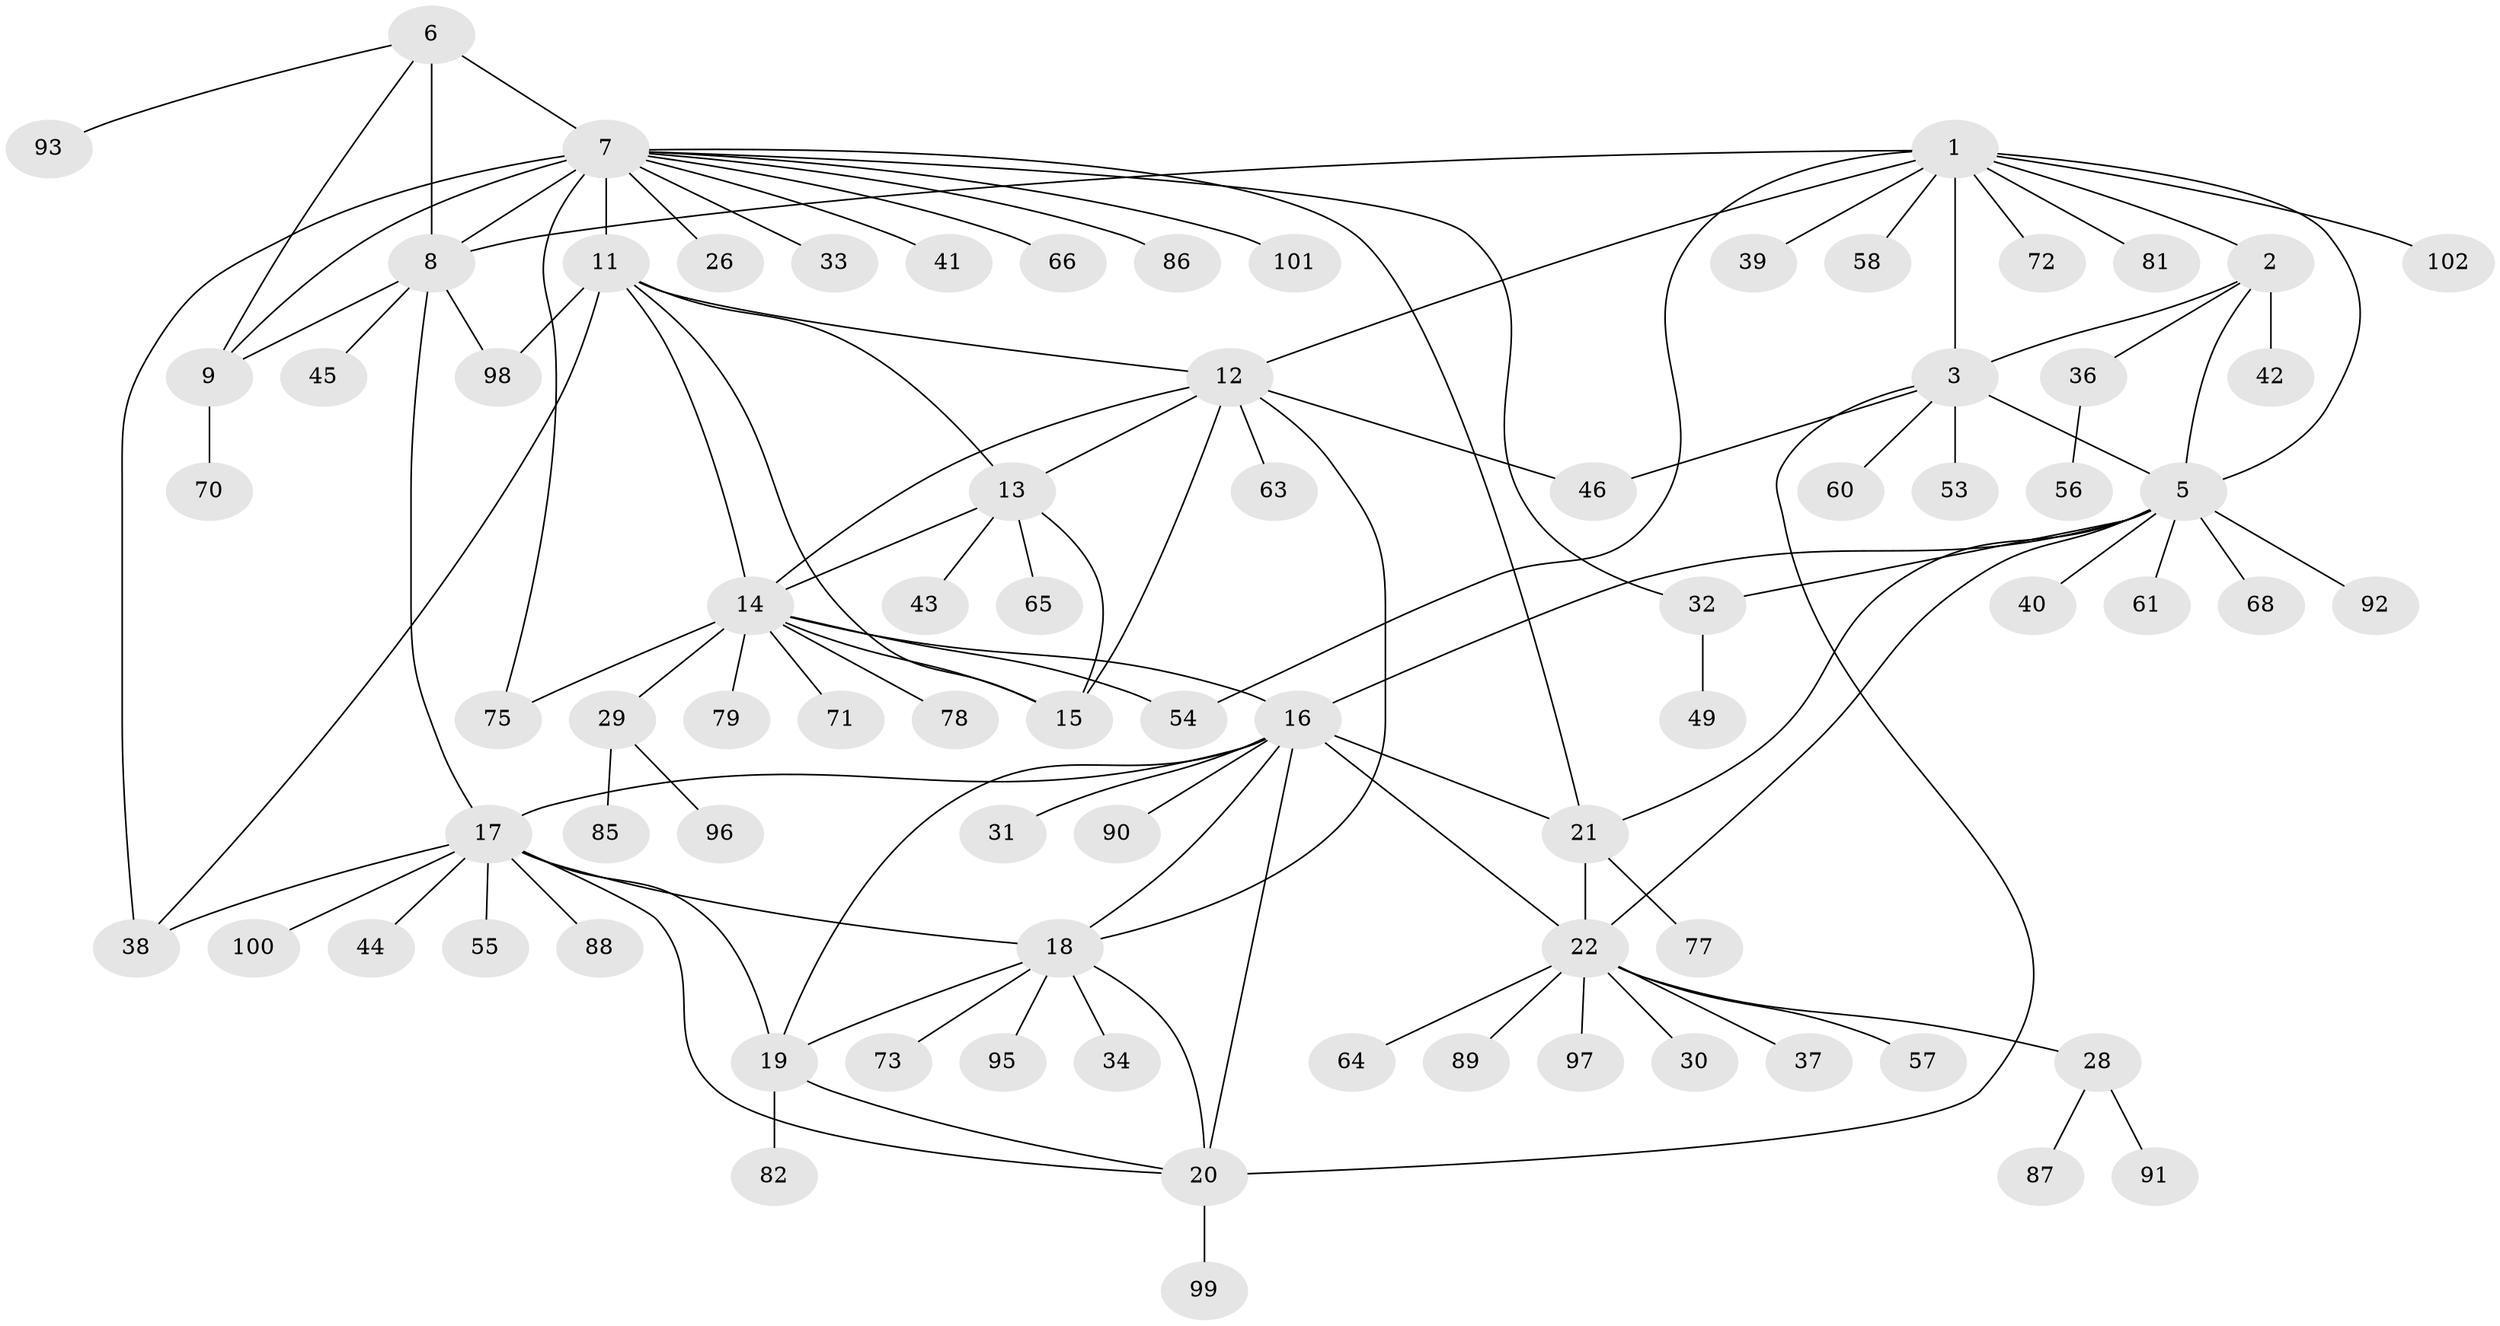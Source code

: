 // original degree distribution, {12: 0.029411764705882353, 7: 0.06862745098039216, 5: 0.0392156862745098, 8: 0.029411764705882353, 6: 0.0392156862745098, 9: 0.029411764705882353, 11: 0.00980392156862745, 1: 0.5882352941176471, 3: 0.049019607843137254, 2: 0.11764705882352941}
// Generated by graph-tools (version 1.1) at 2025/11/02/27/25 16:11:37]
// undirected, 80 vertices, 113 edges
graph export_dot {
graph [start="1"]
  node [color=gray90,style=filled];
  1 [super="+48"];
  2 [super="+27"];
  3 [super="+4"];
  5 [super="+24"];
  6;
  7 [super="+10"];
  8;
  9 [super="+67"];
  11 [super="+76"];
  12 [super="+84"];
  13 [super="+62"];
  14 [super="+74"];
  15 [super="+51"];
  16 [super="+23"];
  17 [super="+52"];
  18 [super="+69"];
  19;
  20 [super="+94"];
  21 [super="+50"];
  22 [super="+25"];
  26;
  28 [super="+59"];
  29 [super="+80"];
  30;
  31 [super="+83"];
  32 [super="+35"];
  33;
  34;
  36;
  37;
  38 [super="+47"];
  39;
  40;
  41;
  42;
  43;
  44;
  45;
  46;
  49;
  53;
  54;
  55;
  56;
  57;
  58;
  60;
  61;
  63;
  64;
  65;
  66;
  68;
  70;
  71;
  72;
  73;
  75;
  77;
  78;
  79;
  81;
  82;
  85;
  86;
  87;
  88;
  89;
  90;
  91;
  92;
  93;
  95;
  96;
  97;
  98;
  99;
  100;
  101;
  102;
  1 -- 2;
  1 -- 3 [weight=2];
  1 -- 5;
  1 -- 8;
  1 -- 12;
  1 -- 39;
  1 -- 54;
  1 -- 58;
  1 -- 72;
  1 -- 81;
  1 -- 102;
  2 -- 3 [weight=2];
  2 -- 5;
  2 -- 36;
  2 -- 42;
  3 -- 5 [weight=2];
  3 -- 20;
  3 -- 46;
  3 -- 60;
  3 -- 53;
  5 -- 61;
  5 -- 92;
  5 -- 16;
  5 -- 68;
  5 -- 21;
  5 -- 22 [weight=2];
  5 -- 40;
  5 -- 32;
  6 -- 7 [weight=2];
  6 -- 8;
  6 -- 9;
  6 -- 93;
  7 -- 8 [weight=2];
  7 -- 9 [weight=2];
  7 -- 21;
  7 -- 26;
  7 -- 41;
  7 -- 75;
  7 -- 32;
  7 -- 33;
  7 -- 66;
  7 -- 101;
  7 -- 38;
  7 -- 11 [weight=2];
  7 -- 86;
  8 -- 9;
  8 -- 17;
  8 -- 45;
  8 -- 98;
  9 -- 70;
  11 -- 12;
  11 -- 13;
  11 -- 14;
  11 -- 15;
  11 -- 38;
  11 -- 98;
  12 -- 13;
  12 -- 14;
  12 -- 15;
  12 -- 18;
  12 -- 46;
  12 -- 63;
  13 -- 14;
  13 -- 15;
  13 -- 43;
  13 -- 65;
  14 -- 15;
  14 -- 29;
  14 -- 54;
  14 -- 71;
  14 -- 75;
  14 -- 78;
  14 -- 79;
  14 -- 16;
  16 -- 17;
  16 -- 18;
  16 -- 19;
  16 -- 20;
  16 -- 31;
  16 -- 21;
  16 -- 22 [weight=2];
  16 -- 90;
  17 -- 18;
  17 -- 19;
  17 -- 20;
  17 -- 38;
  17 -- 44;
  17 -- 55;
  17 -- 88;
  17 -- 100;
  18 -- 19;
  18 -- 20;
  18 -- 34;
  18 -- 73;
  18 -- 95;
  19 -- 20;
  19 -- 82;
  20 -- 99;
  21 -- 22 [weight=2];
  21 -- 77;
  22 -- 57;
  22 -- 64;
  22 -- 97;
  22 -- 37;
  22 -- 89;
  22 -- 28;
  22 -- 30;
  28 -- 91;
  28 -- 87;
  29 -- 96;
  29 -- 85;
  32 -- 49;
  36 -- 56;
}

